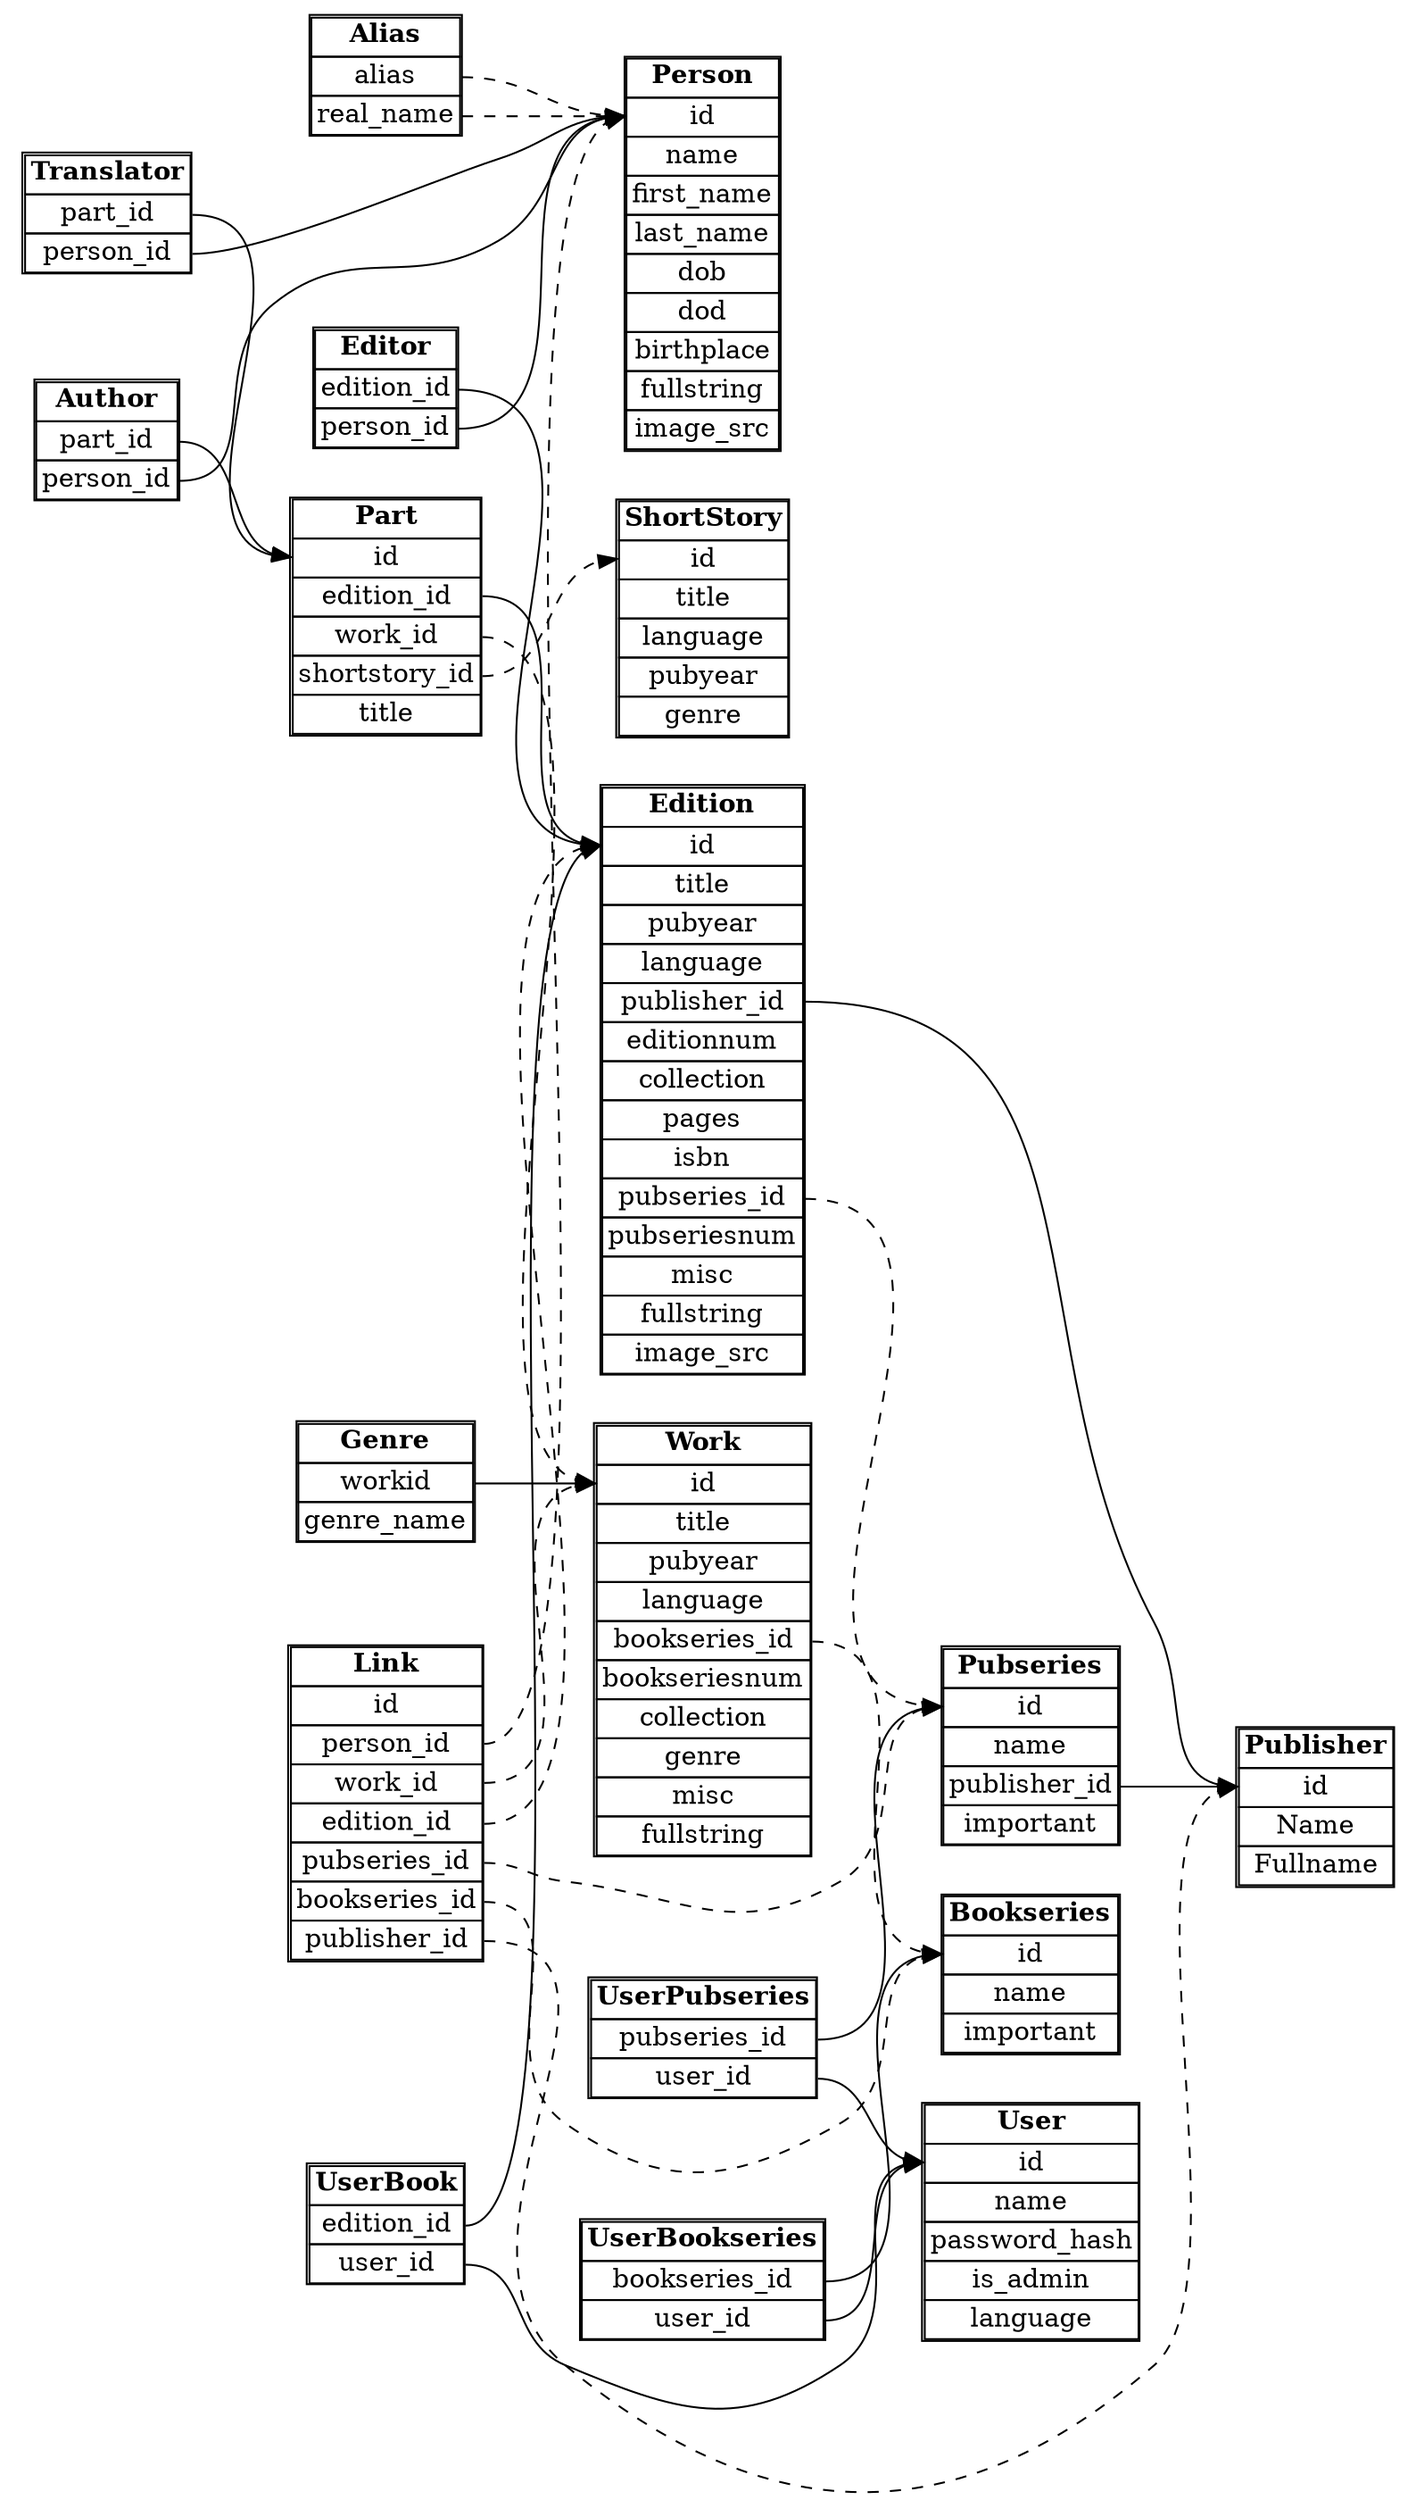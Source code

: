 digraph g {
	rankdir = LR;
	node [shape=plaintext];
	Publisher [
		label =<
		<TABLE BORDER="1" CELLBORDER="1" CELLSPACING="0">
		<TR><TD><B>Publisher</B></TD></TR>
		<TR><TD PORT="id">id</TD></TR>
		<TR><TD>Name</TD></TR>
		<TR><TD>Fullname</TD></TR>
		</TABLE>
		>];
	Author [
		label =<
		<TABLE BORDER="1" CELLBORDER="1" CELLSPACING="0">
		<TR><TD><B>Author</B></TD></TR>
		<TR><TD PORT="partid">part_id</TD></TR>
		<TR><TD PORT="personid">person_id</TD></TR>
		</TABLE>
		>];
	Translator [
		label =<
		<TABLE BORDER="1" CELLBORDER="1" CELLSPACING="0">
		<TR><TD><B>Translator</B></TD></TR>
		<TR><TD PORT="partid">part_id</TD></TR>
		<TR><TD PORT="personid">person_id</TD></TR>
		</TABLE>
		>];
	Editor [
		label =<
		<TABLE BORDER="1" CELLBORDER="1" CELLSPACING="0">
		<TR><TD><B>Editor</B></TD></TR>
		<TR><TD PORT="editionid">edition_id</TD></TR>
		<TR><TD PORT="personid">person_id</TD></TR>
		</TABLE>
		>];
	Pubseries [
		label =<
		<TABLE BORDER="1" CELLBORDER="1" CELLSPACING="0">
		<TR><TD><B>Pubseries</B></TD></TR>
		<TR><TD PORT="id">id</TD></TR>
		<TR><TD>name</TD></TR>
		<TR><TD port="publisherid">publisher_id</TD></TR>
		<TR><TD>important</TD></TR>
		</TABLE>
		>];
	Bookseries [
		label =<
		<TABLE BORDER="1" CELLBORDER="1" CELLSPACING="0">
		<TR><TD><B>Bookseries</B></TD></TR>
		<TR><TD PORT="id">id</TD></TR>
		<TR><TD>name</TD></TR>
		<TR><TD>important</TD></TR>
		</TABLE>
		>];
	Person [
		label =<
		<TABLE BORDER="1" CELLBORDER="1" CELLSPACING="0">
		<TR><TD><B>Person</B></TD></TR>
		<TR><TD PORT="id">id</TD></TR>
		<TR><TD>name</TD></TR>
		<TR><TD>first_name</TD></TR>
		<TR><TD>last_name</TD></TR>
		<TR><TD>dob</TD></TR>
		<TR><TD>dod</TD></TR>
		<TR><TD>birthplace</TD></TR>
		<TR><TD>fullstring</TD></TR>
                <TR><TD>image_src</TD></TR>
		</TABLE>
		>];
        Alias [
                label =<
		<TABLE BORDER="1" CELLBORDER="1" CELLSPACING="0">
		<TR><TD><B>Alias</B></TD></TR>
                <TR><TD PORT="alias">alias</TD></TR>
                <TR><TD PORT="realname">real_name</TD></TR>
		</TABLE>
		>];

	Work [
		label =<
		<TABLE BORDER="1" CELLBORDER="1" CELLSPACING="0">
		<TR><TD><B>Work</B></TD></TR>
		<TR><TD PORT="id">id</TD></TR>
		<TR><TD>title</TD></TR>
		<TR><TD>pubyear</TD></TR>
                <TR><TD>language</TD></TR>
		<TR><TD PORT="bookseriesid">bookseries_id</TD></TR>
		<TR><TD>bookseriesnum</TD></TR>
                <TR><TD>collection</TD></TR>
		<TR><TD>genre</TD></TR>
		<TR><TD>misc</TD></TR>
		<TR><TD>fullstring</TD></TR>
		</TABLE>
		>];
	Edition [
		label =<
		<TABLE BORDER="1" CELLBORDER="1" CELLSPACING="0">
		<TR><TD><B>Edition</B></TD></TR>
		<TR><TD PORT="id">id</TD></TR>
		<TR><TD>title</TD></TR>
		<TR><TD>pubyear</TD></TR>
		<TR><TD>language</TD></TR>
		<TR><TD PORT="publisherid">publisher_id</TD></TR>
		<TR><TD>editionnum</TD></TR>
                <TR><TD>collection</TD></TR>
		<TR><TD>pages</TD></TR>
		<TR><TD>isbn</TD></TR>
		<TR><TD PORT="pubseriesid">pubseries_id</TD></TR>
		<TR><TD>pubseriesnum</TD></TR>
		<TR><TD>misc</TD></TR>
		<TR><TD>fullstring</TD></TR>
                <TR><TD>image_src</TD></TR>
		</TABLE>
		>];
	User [
		label =<
		<TABLE BORDER="1" CELLBORDER="1" CELLSPACING="0">
		<TR><TD><B>User</B></TD></TR>
		<TR><TD PORT="id">id</TD></TR>
		<TR><TD>name</TD></TR>
		<TR><TD>password_hash</TD></TR>
		<TR><TD>is_admin</TD></TR>
                <TR><TD>language</TD></TR>
		</TABLE>
		>];
	UserBook [
		label =<
		<TABLE BORDER="1" CELLBORDER="1" CELLSPACING="0">
		<TR><TD><B>UserBook</B></TD></TR>
		<TR><TD PORT="editionid">edition_id</TD></TR>
		<TR><TD PORT="userid">user_id</TD></TR>
		</TABLE>
		>];

        UserPubseries [
                label =<
                <TABLE BORDER="1" CELLBORDER="1" CELLSPACING="0">
                <TR><TD><B>UserPubseries</B></TD></TR>
                <TR><TD PORT="pubseriesid">pubseries_id</TD></TR>
                <TR><TD PORT="userid">user_id</TD></TR>
                </TABLE>
                >];

        UserBookseries [
                label =<
                <TABLE BORDER="1" CELLBORDER="1" CELLSPACING="0">
                <TR><TD><B>UserBookseries</B></TD></TR>
                <TR><TD PORT="bookseriesid">bookseries_id</TD></TR>
                <TR><TD PORT="userid">user_id</TD></TR>
                </TABLE>
                >];
	Part [
		label =<
		<TABLE BORDER="1" CELLBORDER="1" CELLSPACING="0">
		<TR><TD><B>Part</B></TD></TR>
		<TR><TD PORT="id">id</TD></TR>
		<TR><TD PORT="editionid">edition_id</TD></TR>
		<TR><TD PORT="workid">work_id</TD></TR>
		<TR><TD PORT="ssid">shortstory_id</TD></TR>
		<TR><TD>title</TD></TR>
		</TABLE>
		>];

	ShortStory [
		label =<
		<TABLE BORDER="1" CELLBORDER="1" CELLSPACING="0">
		<TR><TD><B>ShortStory</B></TD></TR>
		<TR><TD PORT="id">id</TD></TR>
		<TR><TD>title</TD></TR>
                <TR><TD>language</TD></TR>
		<TR><TD>pubyear</TD></TR>
		<TR><TD>genre</TD></TR>
		</TABLE>
		>];

        Link [
                label =<
		<TABLE BORDER="1" CELLBORDER="1" CELLSPACING="0">
		<TR><TD><B>Link</B></TD></TR>
		<TR><TD PORT="id">id</TD></TR>
                <TR><TD PORT="personid">person_id</TD></TR>
                <TR><TD PORT="workid">work_id</TD></TR>
                <TR><TD PORT="editionid">edition_id</TD></TR>
                <TR><TD PORT="pubseriesid">pubseries_id</TD></TR>
                <TR><TD PORT="bookseriesid">bookseries_id</TD></TR>
                <TR><TD PORT="publisherid">publisher_id</TD></TR>
		</TABLE>
		>];
	
	Genre [
		label =<
		<TABLE BORDER="1" CELLBORDER="1" CELLSPACING="0">
		<TR><TD><B>Genre</B></TD></TR>
		<TR><TD port="workid">workid</TD></TR>
		<TR><TD port="name">genre_name</TD></TR>
		</TABLE>
		>];

	Author:partid -> Part:id;
	Author:personid -> Person:id;
	Translator:personid -> Person:id;
	Translator:partid -> Part:id;
	Editor:personid -> Person:id;
	Editor:editionid -> Edition:id;
	Pubseries:publisherid -> Publisher:id;
	Work:bookseriesid -> Bookseries:id [style=dashed];
	Edition:publisherid -> Publisher:id;
	Edition:pubseriesid -> Pubseries:id [style=dashed];
	UserBook:userid -> User:id;
	UserBook:editionid -> Edition:id;
        UserPubseries:pubseriesid -> Pubseries:id;
        UserPubseries:userid -> User:id;
        UserBookseries:bookseriesid -> Bookseries:id;
        UserBookseries:userid -> User:id;
	Part:editionid -> Edition:id;
	Part:workid -> Work:id [style=dashed];
	Part:ssid -> ShortStory:id [style=dashed];
        Link:personid -> Person:id [style=dashed];
        Link:workid -> Work:id [style=dashed];
        Link:editionid -> Edition:id [style=dashed];
        Link:pubseriesid -> Pubseries:id [style=dashed];
        Link:bookseriesid -> Bookseries:id [style=dashed];
        Link:publisherid -> Publisher:id [style=dashed];
        Alias:alias -> Person:id [style=dashed];
        Alias:realname -> Person:id [style=dashed];
	Genre:workid -> Work:id;
}
